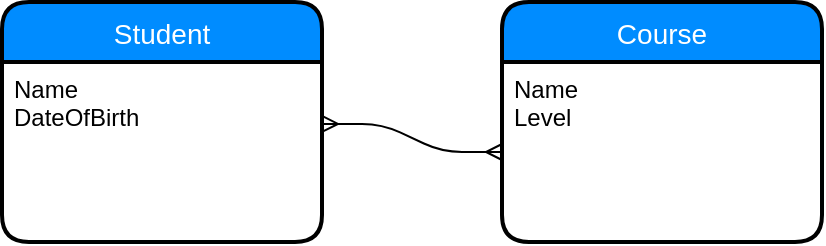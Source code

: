 <mxfile version="10.6.7" type="device"><diagram name="Page-1" id="e56a1550-8fbb-45ad-956c-1786394a9013"><mxGraphModel dx="758" dy="377" grid="1" gridSize="10" guides="1" tooltips="1" connect="1" arrows="1" fold="1" page="1" pageScale="1" pageWidth="1100" pageHeight="850" background="#ffffff" math="0" shadow="0"><root><mxCell id="0"/><mxCell id="1" parent="0"/><mxCell id="2wdFhiGrD-vP5cyvqsvR-1" value="Student" style="swimlane;childLayout=stackLayout;horizontal=1;startSize=30;horizontalStack=0;fillColor=#008cff;fontColor=#FFFFFF;rounded=1;fontSize=14;fontStyle=0;strokeWidth=2;resizeParent=0;resizeLast=1;shadow=0;dashed=0;align=center;" vertex="1" parent="1"><mxGeometry x="20" y="60" width="160" height="120" as="geometry"/></mxCell><mxCell id="2wdFhiGrD-vP5cyvqsvR-2" value="Name&#10;DateOfBirth&#10;&#10;" style="align=left;strokeColor=none;fillColor=none;spacingLeft=4;fontSize=12;verticalAlign=top;resizable=0;rotatable=0;part=1;" vertex="1" parent="2wdFhiGrD-vP5cyvqsvR-1"><mxGeometry y="30" width="160" height="90" as="geometry"/></mxCell><mxCell id="2wdFhiGrD-vP5cyvqsvR-3" value="Course" style="swimlane;childLayout=stackLayout;horizontal=1;startSize=30;horizontalStack=0;fillColor=#008cff;fontColor=#FFFFFF;rounded=1;fontSize=14;fontStyle=0;strokeWidth=2;resizeParent=0;resizeLast=1;shadow=0;dashed=0;align=center;" vertex="1" parent="1"><mxGeometry x="270" y="60" width="160" height="120" as="geometry"/></mxCell><mxCell id="2wdFhiGrD-vP5cyvqsvR-4" value="Name&#10;Level&#10;&#10;" style="align=left;strokeColor=none;fillColor=none;spacingLeft=4;fontSize=12;verticalAlign=top;resizable=0;rotatable=0;part=1;" vertex="1" parent="2wdFhiGrD-vP5cyvqsvR-3"><mxGeometry y="30" width="160" height="90" as="geometry"/></mxCell><mxCell id="2wdFhiGrD-vP5cyvqsvR-5" value="" style="edgeStyle=entityRelationEdgeStyle;fontSize=12;html=1;endArrow=ERmany;startArrow=ERmany;exitX=1;exitY=0.344;exitDx=0;exitDy=0;exitPerimeter=0;" edge="1" parent="1" source="2wdFhiGrD-vP5cyvqsvR-2" target="2wdFhiGrD-vP5cyvqsvR-4"><mxGeometry width="100" height="100" relative="1" as="geometry"><mxPoint x="225" y="170" as="sourcePoint"/><mxPoint x="370" y="110" as="targetPoint"/></mxGeometry></mxCell></root></mxGraphModel></diagram></mxfile>